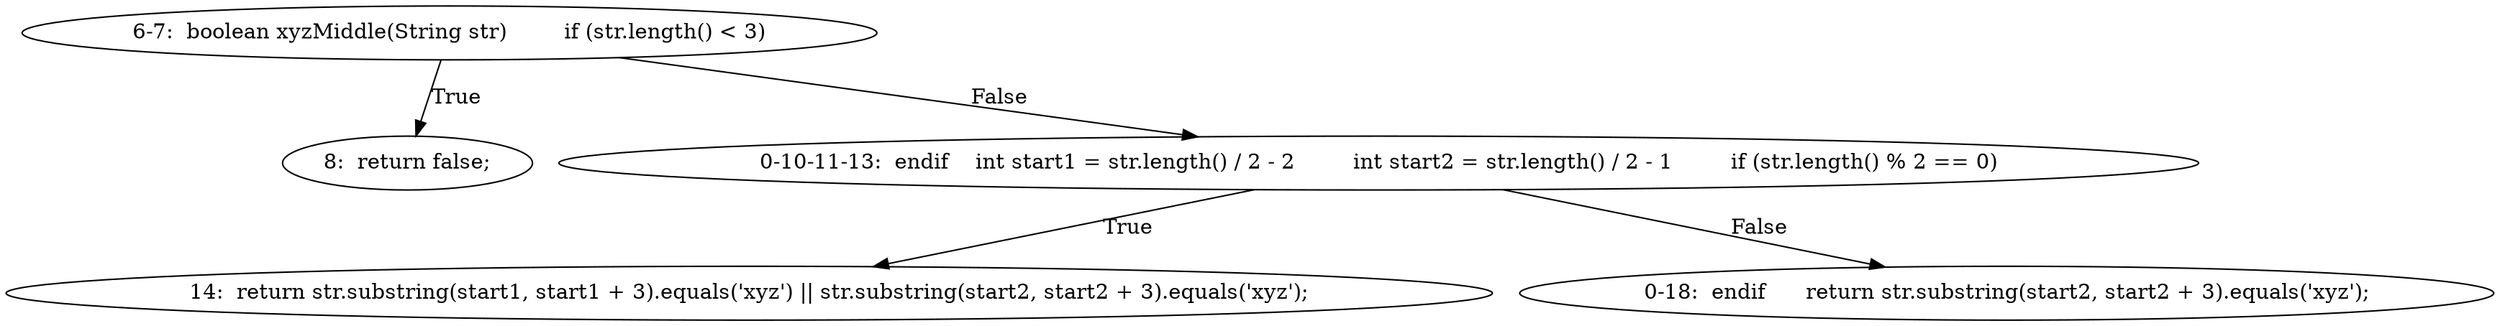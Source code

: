 digraph result_test { 
// graph-vertices
  a1  [label="6-7:  boolean xyzMiddle(String str)	if (str.length() < 3)"]; 
  2  [label="8:  return false;"]; 
  a4  [label="0-10-11-13:  endif	int start1 = str.length() / 2 - 2	int start2 = str.length() / 2 - 1	if (str.length() % 2 == 0)"]; 
  7  [label="14:  return str.substring(start1, start1 + 3).equals('xyz') || str.substring(start2, start2 + 3).equals('xyz');"]; 
  a5  [label="0-18:  endif	return str.substring(start2, start2 + 3).equals('xyz');"]; 
// graph-edges
  a1 -> 2  [label="True"]; 
  a1 -> a4  [label="False"]; 
  a4 -> 7  [label="True"]; 
  a4 -> a5  [label="False"]; 
}